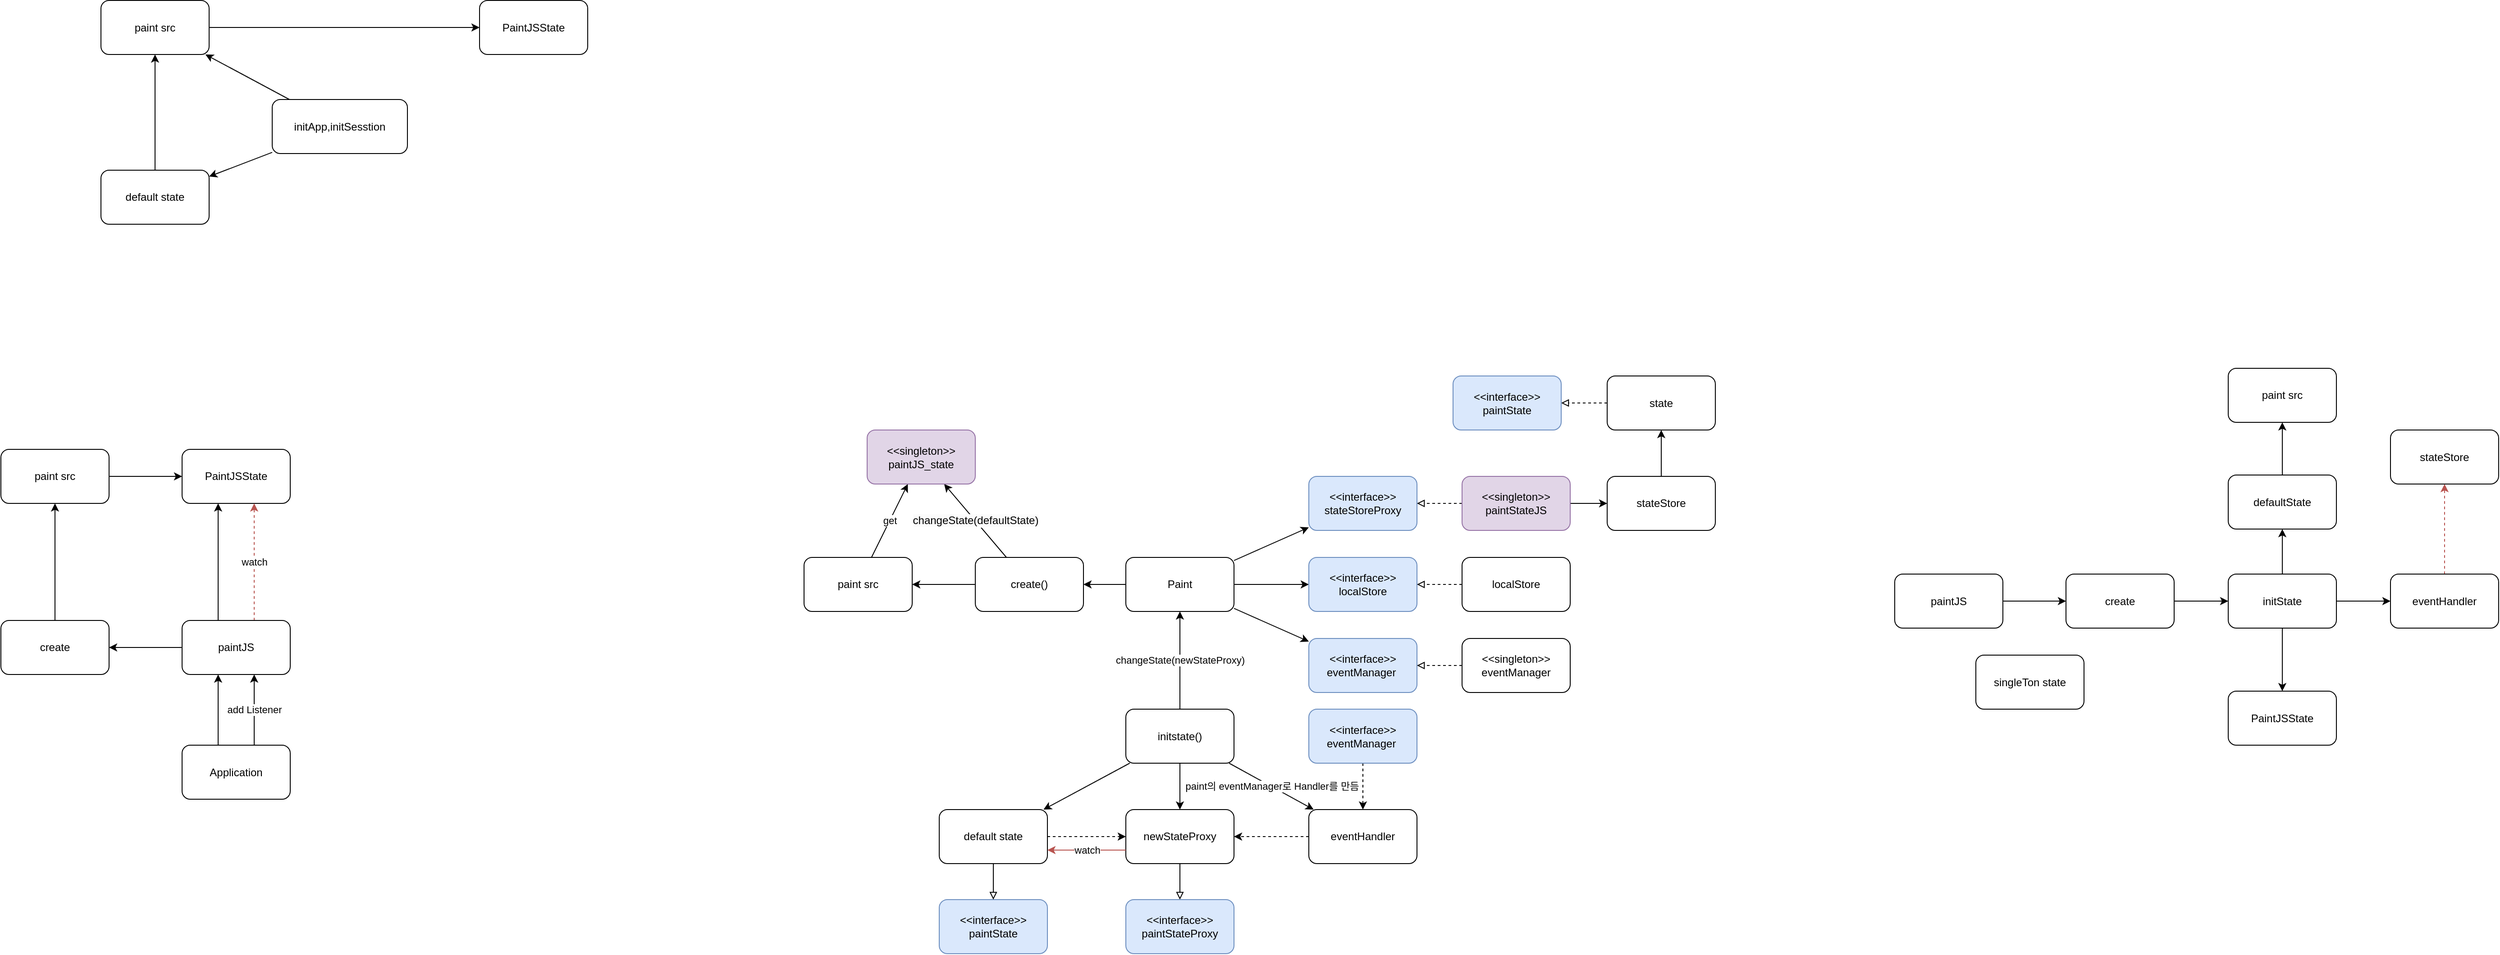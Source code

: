 <mxfile version="25.0.0">
  <diagram name="페이지-1" id="R6UscsuwygDOBOQ2WdLZ">
    <mxGraphModel dx="1783" dy="463" grid="1" gridSize="10" guides="1" tooltips="1" connect="1" arrows="1" fold="1" page="1" pageScale="1" pageWidth="827" pageHeight="1169" math="0" shadow="0">
      <root>
        <mxCell id="0" />
        <mxCell id="1" parent="0" />
        <mxCell id="ijIBmjhym2byQwiykt7W-1" value="PaintJSState" style="rounded=1;whiteSpace=wrap;html=1;" vertex="1" parent="1">
          <mxGeometry x="-340" y="540" width="120" height="60" as="geometry" />
        </mxCell>
        <mxCell id="ijIBmjhym2byQwiykt7W-3" style="edgeStyle=orthogonalEdgeStyle;rounded=0;orthogonalLoop=1;jettySize=auto;html=1;" edge="1" parent="1" source="ijIBmjhym2byQwiykt7W-2" target="ijIBmjhym2byQwiykt7W-1">
          <mxGeometry relative="1" as="geometry" />
        </mxCell>
        <mxCell id="ijIBmjhym2byQwiykt7W-2" value="paint src" style="rounded=1;whiteSpace=wrap;html=1;" vertex="1" parent="1">
          <mxGeometry x="-541" y="540" width="120" height="60" as="geometry" />
        </mxCell>
        <mxCell id="ijIBmjhym2byQwiykt7W-14" style="edgeStyle=orthogonalEdgeStyle;rounded=0;orthogonalLoop=1;jettySize=auto;html=1;" edge="1" parent="1" source="ijIBmjhym2byQwiykt7W-4" target="ijIBmjhym2byQwiykt7W-15">
          <mxGeometry relative="1" as="geometry">
            <mxPoint x="-360.0" y="760" as="targetPoint" />
            <Array as="points">
              <mxPoint x="-300" y="830" />
              <mxPoint x="-300" y="830" />
            </Array>
          </mxGeometry>
        </mxCell>
        <mxCell id="ijIBmjhym2byQwiykt7W-171" value="add Listener" style="edgeStyle=orthogonalEdgeStyle;rounded=0;orthogonalLoop=1;jettySize=auto;html=1;" edge="1" parent="1" source="ijIBmjhym2byQwiykt7W-4" target="ijIBmjhym2byQwiykt7W-15">
          <mxGeometry relative="1" as="geometry">
            <Array as="points">
              <mxPoint x="-260" y="830" />
              <mxPoint x="-260" y="830" />
            </Array>
          </mxGeometry>
        </mxCell>
        <mxCell id="ijIBmjhym2byQwiykt7W-4" value="Application" style="rounded=1;whiteSpace=wrap;html=1;" vertex="1" parent="1">
          <mxGeometry x="-340" y="868.5" width="120" height="60" as="geometry" />
        </mxCell>
        <mxCell id="ijIBmjhym2byQwiykt7W-22" style="edgeStyle=orthogonalEdgeStyle;rounded=0;orthogonalLoop=1;jettySize=auto;html=1;" edge="1" parent="1" source="ijIBmjhym2byQwiykt7W-15" target="ijIBmjhym2byQwiykt7W-1">
          <mxGeometry relative="1" as="geometry">
            <Array as="points">
              <mxPoint x="-300" y="660" />
              <mxPoint x="-300" y="660" />
            </Array>
          </mxGeometry>
        </mxCell>
        <mxCell id="ijIBmjhym2byQwiykt7W-27" style="rounded=0;orthogonalLoop=1;jettySize=auto;html=1;" edge="1" parent="1" source="ijIBmjhym2byQwiykt7W-15" target="ijIBmjhym2byQwiykt7W-25">
          <mxGeometry relative="1" as="geometry" />
        </mxCell>
        <mxCell id="ijIBmjhym2byQwiykt7W-170" value="watch" style="edgeStyle=orthogonalEdgeStyle;rounded=0;orthogonalLoop=1;jettySize=auto;html=1;fillColor=#f8cecc;strokeColor=#b85450;dashed=1;" edge="1" parent="1" source="ijIBmjhym2byQwiykt7W-15" target="ijIBmjhym2byQwiykt7W-1">
          <mxGeometry relative="1" as="geometry">
            <Array as="points">
              <mxPoint x="-260" y="670" />
              <mxPoint x="-260" y="670" />
            </Array>
          </mxGeometry>
        </mxCell>
        <mxCell id="ijIBmjhym2byQwiykt7W-15" value="paintJS" style="rounded=1;whiteSpace=wrap;html=1;" vertex="1" parent="1">
          <mxGeometry x="-340" y="730" width="120" height="60" as="geometry" />
        </mxCell>
        <mxCell id="ijIBmjhym2byQwiykt7W-26" style="rounded=0;orthogonalLoop=1;jettySize=auto;html=1;" edge="1" parent="1" source="ijIBmjhym2byQwiykt7W-25" target="ijIBmjhym2byQwiykt7W-2">
          <mxGeometry relative="1" as="geometry" />
        </mxCell>
        <mxCell id="ijIBmjhym2byQwiykt7W-25" value="create" style="rounded=1;whiteSpace=wrap;html=1;" vertex="1" parent="1">
          <mxGeometry x="-541" y="730" width="120" height="60" as="geometry" />
        </mxCell>
        <mxCell id="ijIBmjhym2byQwiykt7W-40" value="PaintJSState" style="rounded=1;whiteSpace=wrap;html=1;" vertex="1" parent="1">
          <mxGeometry x="-10" y="41.5" width="120" height="60" as="geometry" />
        </mxCell>
        <mxCell id="ijIBmjhym2byQwiykt7W-41" style="edgeStyle=orthogonalEdgeStyle;rounded=0;orthogonalLoop=1;jettySize=auto;html=1;" edge="1" parent="1" source="ijIBmjhym2byQwiykt7W-42" target="ijIBmjhym2byQwiykt7W-40">
          <mxGeometry relative="1" as="geometry" />
        </mxCell>
        <mxCell id="ijIBmjhym2byQwiykt7W-42" value="paint src" style="rounded=1;whiteSpace=wrap;html=1;" vertex="1" parent="1">
          <mxGeometry x="-430" y="41.5" width="120" height="60" as="geometry" />
        </mxCell>
        <mxCell id="ijIBmjhym2byQwiykt7W-43" style="edgeStyle=orthogonalEdgeStyle;rounded=0;orthogonalLoop=1;jettySize=auto;html=1;" edge="1" parent="1" target="ijIBmjhym2byQwiykt7W-42" source="ijIBmjhym2byQwiykt7W-47">
          <mxGeometry relative="1" as="geometry">
            <mxPoint x="-370" y="231.5" as="sourcePoint" />
          </mxGeometry>
        </mxCell>
        <mxCell id="ijIBmjhym2byQwiykt7W-44" style="rounded=0;orthogonalLoop=1;jettySize=auto;html=1;" edge="1" parent="1" source="ijIBmjhym2byQwiykt7W-46" target="ijIBmjhym2byQwiykt7W-42">
          <mxGeometry relative="1" as="geometry" />
        </mxCell>
        <mxCell id="ijIBmjhym2byQwiykt7W-45" style="rounded=0;orthogonalLoop=1;jettySize=auto;html=1;" edge="1" parent="1" source="ijIBmjhym2byQwiykt7W-46" target="ijIBmjhym2byQwiykt7W-47">
          <mxGeometry relative="1" as="geometry">
            <mxPoint x="-310" y="238.5" as="targetPoint" />
          </mxGeometry>
        </mxCell>
        <mxCell id="ijIBmjhym2byQwiykt7W-46" value="initApp,initSesstion" style="rounded=1;whiteSpace=wrap;html=1;" vertex="1" parent="1">
          <mxGeometry x="-240" y="151.5" width="150" height="60" as="geometry" />
        </mxCell>
        <mxCell id="ijIBmjhym2byQwiykt7W-47" value="default state" style="rounded=1;whiteSpace=wrap;html=1;" vertex="1" parent="1">
          <mxGeometry x="-430" y="230" width="120" height="60" as="geometry" />
        </mxCell>
        <mxCell id="ijIBmjhym2byQwiykt7W-56" style="edgeStyle=orthogonalEdgeStyle;rounded=0;orthogonalLoop=1;jettySize=auto;html=1;" edge="1" parent="1" source="ijIBmjhym2byQwiykt7W-48" target="ijIBmjhym2byQwiykt7W-55">
          <mxGeometry relative="1" as="geometry" />
        </mxCell>
        <mxCell id="ijIBmjhym2byQwiykt7W-48" value="create" style="rounded=1;whiteSpace=wrap;html=1;" vertex="1" parent="1">
          <mxGeometry x="1750" y="678.5" width="120" height="60" as="geometry" />
        </mxCell>
        <mxCell id="ijIBmjhym2byQwiykt7W-49" value="PaintJSState" style="rounded=1;whiteSpace=wrap;html=1;" vertex="1" parent="1">
          <mxGeometry x="1930" y="808.5" width="120" height="60" as="geometry" />
        </mxCell>
        <mxCell id="ijIBmjhym2byQwiykt7W-65" style="edgeStyle=orthogonalEdgeStyle;rounded=0;orthogonalLoop=1;jettySize=auto;html=1;fillColor=#f8cecc;strokeColor=#b85450;dashed=1;" edge="1" parent="1" source="ijIBmjhym2byQwiykt7W-51" target="ijIBmjhym2byQwiykt7W-52">
          <mxGeometry relative="1" as="geometry" />
        </mxCell>
        <mxCell id="ijIBmjhym2byQwiykt7W-51" value="eventHandler" style="rounded=1;whiteSpace=wrap;html=1;" vertex="1" parent="1">
          <mxGeometry x="2110" y="678.5" width="120" height="60" as="geometry" />
        </mxCell>
        <mxCell id="ijIBmjhym2byQwiykt7W-52" value="stateStore" style="rounded=1;whiteSpace=wrap;html=1;" vertex="1" parent="1">
          <mxGeometry x="2110" y="518.5" width="120" height="60" as="geometry" />
        </mxCell>
        <mxCell id="ijIBmjhym2byQwiykt7W-54" style="edgeStyle=orthogonalEdgeStyle;rounded=0;orthogonalLoop=1;jettySize=auto;html=1;" edge="1" parent="1" source="ijIBmjhym2byQwiykt7W-53" target="ijIBmjhym2byQwiykt7W-48">
          <mxGeometry relative="1" as="geometry" />
        </mxCell>
        <mxCell id="ijIBmjhym2byQwiykt7W-53" value="paintJS" style="rounded=1;whiteSpace=wrap;html=1;" vertex="1" parent="1">
          <mxGeometry x="1560" y="678.5" width="120" height="60" as="geometry" />
        </mxCell>
        <mxCell id="ijIBmjhym2byQwiykt7W-58" style="edgeStyle=orthogonalEdgeStyle;rounded=0;orthogonalLoop=1;jettySize=auto;html=1;" edge="1" parent="1" source="ijIBmjhym2byQwiykt7W-55" target="ijIBmjhym2byQwiykt7W-57">
          <mxGeometry relative="1" as="geometry" />
        </mxCell>
        <mxCell id="ijIBmjhym2byQwiykt7W-61" style="edgeStyle=orthogonalEdgeStyle;rounded=0;orthogonalLoop=1;jettySize=auto;html=1;" edge="1" parent="1" source="ijIBmjhym2byQwiykt7W-55" target="ijIBmjhym2byQwiykt7W-51">
          <mxGeometry relative="1" as="geometry" />
        </mxCell>
        <mxCell id="ijIBmjhym2byQwiykt7W-63" style="edgeStyle=orthogonalEdgeStyle;rounded=0;orthogonalLoop=1;jettySize=auto;html=1;" edge="1" parent="1" source="ijIBmjhym2byQwiykt7W-55" target="ijIBmjhym2byQwiykt7W-49">
          <mxGeometry relative="1" as="geometry" />
        </mxCell>
        <mxCell id="ijIBmjhym2byQwiykt7W-55" value="initState" style="rounded=1;whiteSpace=wrap;html=1;" vertex="1" parent="1">
          <mxGeometry x="1930" y="678.5" width="120" height="60" as="geometry" />
        </mxCell>
        <mxCell id="ijIBmjhym2byQwiykt7W-60" style="edgeStyle=orthogonalEdgeStyle;rounded=0;orthogonalLoop=1;jettySize=auto;html=1;" edge="1" parent="1" source="ijIBmjhym2byQwiykt7W-57" target="ijIBmjhym2byQwiykt7W-59">
          <mxGeometry relative="1" as="geometry" />
        </mxCell>
        <mxCell id="ijIBmjhym2byQwiykt7W-57" value="defaultState" style="rounded=1;whiteSpace=wrap;html=1;" vertex="1" parent="1">
          <mxGeometry x="1930" y="568.5" width="120" height="60" as="geometry" />
        </mxCell>
        <mxCell id="ijIBmjhym2byQwiykt7W-59" value="paint src" style="rounded=1;whiteSpace=wrap;html=1;" vertex="1" parent="1">
          <mxGeometry x="1930" y="450" width="120" height="60" as="geometry" />
        </mxCell>
        <mxCell id="ijIBmjhym2byQwiykt7W-68" style="rounded=0;orthogonalLoop=1;jettySize=auto;html=1;" edge="1" parent="1" source="ijIBmjhym2byQwiykt7W-66" target="ijIBmjhym2byQwiykt7W-67">
          <mxGeometry relative="1" as="geometry" />
        </mxCell>
        <mxCell id="ijIBmjhym2byQwiykt7W-71" style="rounded=0;orthogonalLoop=1;jettySize=auto;html=1;" edge="1" parent="1" source="ijIBmjhym2byQwiykt7W-66" target="ijIBmjhym2byQwiykt7W-69">
          <mxGeometry relative="1" as="geometry" />
        </mxCell>
        <mxCell id="ijIBmjhym2byQwiykt7W-74" style="rounded=0;orthogonalLoop=1;jettySize=auto;html=1;" edge="1" parent="1" source="ijIBmjhym2byQwiykt7W-66" target="ijIBmjhym2byQwiykt7W-73">
          <mxGeometry relative="1" as="geometry" />
        </mxCell>
        <mxCell id="ijIBmjhym2byQwiykt7W-90" style="edgeStyle=orthogonalEdgeStyle;rounded=0;orthogonalLoop=1;jettySize=auto;html=1;" edge="1" parent="1" source="ijIBmjhym2byQwiykt7W-66" target="ijIBmjhym2byQwiykt7W-89">
          <mxGeometry relative="1" as="geometry" />
        </mxCell>
        <mxCell id="ijIBmjhym2byQwiykt7W-66" value="Paint" style="rounded=1;whiteSpace=wrap;html=1;" vertex="1" parent="1">
          <mxGeometry x="707" y="660" width="120" height="60" as="geometry" />
        </mxCell>
        <mxCell id="ijIBmjhym2byQwiykt7W-67" value="&amp;lt;&amp;lt;interface&amp;gt;&amp;gt;&lt;div&gt;localStore&lt;/div&gt;" style="rounded=1;whiteSpace=wrap;html=1;fillColor=#dae8fc;strokeColor=#6c8ebf;" vertex="1" parent="1">
          <mxGeometry x="910" y="660" width="120" height="60" as="geometry" />
        </mxCell>
        <mxCell id="ijIBmjhym2byQwiykt7W-155" style="rounded=0;orthogonalLoop=1;jettySize=auto;html=1;dashed=1;" edge="1" parent="1" source="ijIBmjhym2byQwiykt7W-156" target="ijIBmjhym2byQwiykt7W-138">
          <mxGeometry relative="1" as="geometry" />
        </mxCell>
        <mxCell id="ijIBmjhym2byQwiykt7W-69" value="&amp;lt;&amp;lt;interface&amp;gt;&amp;gt;&lt;div&gt;eventManager&amp;nbsp;&lt;/div&gt;" style="rounded=1;whiteSpace=wrap;html=1;fillColor=#dae8fc;strokeColor=#6c8ebf;" vertex="1" parent="1">
          <mxGeometry x="910" y="750" width="120" height="60" as="geometry" />
        </mxCell>
        <mxCell id="ijIBmjhym2byQwiykt7W-73" value="&amp;lt;&amp;lt;interface&amp;gt;&amp;gt;&lt;br&gt;stateStoreProxy" style="rounded=1;whiteSpace=wrap;html=1;fillColor=#dae8fc;strokeColor=#6c8ebf;" vertex="1" parent="1">
          <mxGeometry x="910" y="570" width="120" height="60" as="geometry" />
        </mxCell>
        <mxCell id="ijIBmjhym2byQwiykt7W-77" style="edgeStyle=orthogonalEdgeStyle;rounded=0;orthogonalLoop=1;jettySize=auto;html=1;endArrow=block;endFill=0;dashed=1;" edge="1" parent="1" source="ijIBmjhym2byQwiykt7W-76" target="ijIBmjhym2byQwiykt7W-159">
          <mxGeometry relative="1" as="geometry" />
        </mxCell>
        <mxCell id="ijIBmjhym2byQwiykt7W-76" value="&lt;div&gt;state&lt;br&gt;&lt;/div&gt;" style="rounded=1;whiteSpace=wrap;html=1;" vertex="1" parent="1">
          <mxGeometry x="1241" y="458.5" width="120" height="60" as="geometry" />
        </mxCell>
        <mxCell id="ijIBmjhym2byQwiykt7W-79" style="edgeStyle=orthogonalEdgeStyle;rounded=0;orthogonalLoop=1;jettySize=auto;html=1;endArrow=block;endFill=0;dashed=1;" edge="1" parent="1" source="ijIBmjhym2byQwiykt7W-78" target="ijIBmjhym2byQwiykt7W-67">
          <mxGeometry relative="1" as="geometry" />
        </mxCell>
        <mxCell id="ijIBmjhym2byQwiykt7W-78" value="localStore" style="rounded=1;whiteSpace=wrap;html=1;" vertex="1" parent="1">
          <mxGeometry x="1080" y="660" width="120" height="60" as="geometry" />
        </mxCell>
        <mxCell id="ijIBmjhym2byQwiykt7W-81" style="edgeStyle=orthogonalEdgeStyle;rounded=0;orthogonalLoop=1;jettySize=auto;html=1;endArrow=block;endFill=0;dashed=1;" edge="1" parent="1" source="ijIBmjhym2byQwiykt7W-80" target="ijIBmjhym2byQwiykt7W-69">
          <mxGeometry relative="1" as="geometry" />
        </mxCell>
        <mxCell id="ijIBmjhym2byQwiykt7W-80" value="&amp;lt;&amp;lt;singleton&amp;gt;&amp;gt;&lt;div&gt;eventManager&lt;/div&gt;" style="rounded=1;whiteSpace=wrap;html=1;" vertex="1" parent="1">
          <mxGeometry x="1080" y="750" width="120" height="60" as="geometry" />
        </mxCell>
        <mxCell id="ijIBmjhym2byQwiykt7W-82" value="singleTon state" style="rounded=1;whiteSpace=wrap;html=1;" vertex="1" parent="1">
          <mxGeometry x="1650" y="768.5" width="120" height="60" as="geometry" />
        </mxCell>
        <mxCell id="ijIBmjhym2byQwiykt7W-120" value="get" style="rounded=0;orthogonalLoop=1;jettySize=auto;html=1;" edge="1" parent="1" source="ijIBmjhym2byQwiykt7W-88" target="ijIBmjhym2byQwiykt7W-112">
          <mxGeometry relative="1" as="geometry" />
        </mxCell>
        <mxCell id="ijIBmjhym2byQwiykt7W-88" value="paint src" style="rounded=1;whiteSpace=wrap;html=1;" vertex="1" parent="1">
          <mxGeometry x="350" y="660" width="120" height="60" as="geometry" />
        </mxCell>
        <mxCell id="ijIBmjhym2byQwiykt7W-91" style="edgeStyle=orthogonalEdgeStyle;rounded=0;orthogonalLoop=1;jettySize=auto;html=1;" edge="1" parent="1" source="ijIBmjhym2byQwiykt7W-89" target="ijIBmjhym2byQwiykt7W-88">
          <mxGeometry relative="1" as="geometry" />
        </mxCell>
        <mxCell id="ijIBmjhym2byQwiykt7W-115" value="&lt;span style=&quot;font-size: 12px; text-wrap-mode: wrap; background-color: rgb(251, 251, 251);&quot;&gt;changeState(&lt;/span&gt;&lt;span style=&quot;font-size: 12px; text-wrap-mode: wrap; background-color: rgb(251, 251, 251);&quot;&gt;defaultState&lt;/span&gt;&lt;span style=&quot;font-size: 12px; text-wrap-mode: wrap; background-color: rgb(251, 251, 251);&quot;&gt;)&lt;/span&gt;" style="rounded=0;orthogonalLoop=1;jettySize=auto;html=1;" edge="1" parent="1" source="ijIBmjhym2byQwiykt7W-89" target="ijIBmjhym2byQwiykt7W-112">
          <mxGeometry relative="1" as="geometry" />
        </mxCell>
        <mxCell id="ijIBmjhym2byQwiykt7W-89" value="create()" style="rounded=1;whiteSpace=wrap;html=1;" vertex="1" parent="1">
          <mxGeometry x="540" y="660" width="120" height="60" as="geometry" />
        </mxCell>
        <mxCell id="ijIBmjhym2byQwiykt7W-160" style="edgeStyle=orthogonalEdgeStyle;rounded=0;orthogonalLoop=1;jettySize=auto;html=1;dashed=1;endArrow=block;endFill=0;" edge="1" parent="1" source="ijIBmjhym2byQwiykt7W-110" target="ijIBmjhym2byQwiykt7W-73">
          <mxGeometry relative="1" as="geometry" />
        </mxCell>
        <mxCell id="ijIBmjhym2byQwiykt7W-177" style="edgeStyle=orthogonalEdgeStyle;rounded=0;orthogonalLoop=1;jettySize=auto;html=1;" edge="1" parent="1" source="ijIBmjhym2byQwiykt7W-110" target="ijIBmjhym2byQwiykt7W-175">
          <mxGeometry relative="1" as="geometry" />
        </mxCell>
        <mxCell id="ijIBmjhym2byQwiykt7W-110" value="&amp;lt;&amp;lt;singleton&amp;gt;&amp;gt;&lt;br&gt;paintStateJS" style="rounded=1;whiteSpace=wrap;html=1;fillColor=#e1d5e7;strokeColor=#9673a6;" vertex="1" parent="1">
          <mxGeometry x="1080" y="570" width="120" height="60" as="geometry" />
        </mxCell>
        <mxCell id="ijIBmjhym2byQwiykt7W-112" value="&amp;lt;&amp;lt;singleton&amp;gt;&amp;gt;&lt;br&gt;paintJS_state" style="rounded=1;whiteSpace=wrap;html=1;fillColor=#e1d5e7;strokeColor=#9673a6;" vertex="1" parent="1">
          <mxGeometry x="420" y="518.5" width="120" height="60" as="geometry" />
        </mxCell>
        <mxCell id="ijIBmjhym2byQwiykt7W-122" value="changeState(newStateProxy)" style="edgeStyle=orthogonalEdgeStyle;rounded=0;orthogonalLoop=1;jettySize=auto;html=1;" edge="1" parent="1" source="ijIBmjhym2byQwiykt7W-121" target="ijIBmjhym2byQwiykt7W-66">
          <mxGeometry x="0.004" relative="1" as="geometry">
            <mxPoint as="offset" />
          </mxGeometry>
        </mxCell>
        <mxCell id="ijIBmjhym2byQwiykt7W-128" style="rounded=0;orthogonalLoop=1;jettySize=auto;html=1;" edge="1" parent="1" source="ijIBmjhym2byQwiykt7W-121" target="ijIBmjhym2byQwiykt7W-134">
          <mxGeometry relative="1" as="geometry">
            <mxPoint x="670" y="914.029" as="targetPoint" />
          </mxGeometry>
        </mxCell>
        <mxCell id="ijIBmjhym2byQwiykt7W-146" style="rounded=0;orthogonalLoop=1;jettySize=auto;html=1;" edge="1" parent="1" source="ijIBmjhym2byQwiykt7W-121" target="ijIBmjhym2byQwiykt7W-143">
          <mxGeometry relative="1" as="geometry" />
        </mxCell>
        <mxCell id="ijIBmjhym2byQwiykt7W-158" value="paint의 eventManager로 Handler를 만듬" style="rounded=0;orthogonalLoop=1;jettySize=auto;html=1;" edge="1" parent="1" source="ijIBmjhym2byQwiykt7W-121" target="ijIBmjhym2byQwiykt7W-138">
          <mxGeometry relative="1" as="geometry" />
        </mxCell>
        <mxCell id="ijIBmjhym2byQwiykt7W-121" value="initstate()" style="rounded=1;whiteSpace=wrap;html=1;" vertex="1" parent="1">
          <mxGeometry x="707" y="828.5" width="120" height="60" as="geometry" />
        </mxCell>
        <mxCell id="ijIBmjhym2byQwiykt7W-132" value="&amp;lt;&amp;lt;interface&amp;gt;&amp;gt;&lt;br&gt;paintState" style="rounded=1;whiteSpace=wrap;html=1;fillColor=#dae8fc;strokeColor=#6c8ebf;" vertex="1" parent="1">
          <mxGeometry x="500" y="1040" width="120" height="60" as="geometry" />
        </mxCell>
        <mxCell id="ijIBmjhym2byQwiykt7W-133" style="rounded=0;orthogonalLoop=1;jettySize=auto;html=1;endArrow=block;endFill=0;" edge="1" parent="1" source="ijIBmjhym2byQwiykt7W-134" target="ijIBmjhym2byQwiykt7W-132">
          <mxGeometry relative="1" as="geometry">
            <mxPoint x="630" y="1040" as="targetPoint" />
          </mxGeometry>
        </mxCell>
        <mxCell id="ijIBmjhym2byQwiykt7W-153" style="rounded=0;orthogonalLoop=1;jettySize=auto;html=1;dashed=1;" edge="1" parent="1" source="ijIBmjhym2byQwiykt7W-134" target="ijIBmjhym2byQwiykt7W-143">
          <mxGeometry relative="1" as="geometry" />
        </mxCell>
        <mxCell id="ijIBmjhym2byQwiykt7W-134" value="default state" style="rounded=1;whiteSpace=wrap;html=1;" vertex="1" parent="1">
          <mxGeometry x="500" y="940" width="120" height="60" as="geometry" />
        </mxCell>
        <mxCell id="ijIBmjhym2byQwiykt7W-152" style="edgeStyle=orthogonalEdgeStyle;rounded=0;orthogonalLoop=1;jettySize=auto;html=1;dashed=1;" edge="1" parent="1" source="ijIBmjhym2byQwiykt7W-138" target="ijIBmjhym2byQwiykt7W-143">
          <mxGeometry relative="1" as="geometry" />
        </mxCell>
        <mxCell id="ijIBmjhym2byQwiykt7W-138" value="eventHandler" style="rounded=1;whiteSpace=wrap;html=1;" vertex="1" parent="1">
          <mxGeometry x="910" y="940" width="120" height="60" as="geometry" />
        </mxCell>
        <mxCell id="ijIBmjhym2byQwiykt7W-168" style="edgeStyle=orthogonalEdgeStyle;rounded=0;orthogonalLoop=1;jettySize=auto;html=1;endArrow=block;endFill=0;" edge="1" parent="1" source="ijIBmjhym2byQwiykt7W-143" target="ijIBmjhym2byQwiykt7W-161">
          <mxGeometry relative="1" as="geometry" />
        </mxCell>
        <mxCell id="ijIBmjhym2byQwiykt7W-143" value="newStateProxy" style="rounded=1;whiteSpace=wrap;html=1;" vertex="1" parent="1">
          <mxGeometry x="707" y="940" width="120" height="60" as="geometry" />
        </mxCell>
        <mxCell id="ijIBmjhym2byQwiykt7W-154" value="watch" style="edgeStyle=orthogonalEdgeStyle;rounded=0;orthogonalLoop=1;jettySize=auto;html=1;entryX=1;entryY=0.75;entryDx=0;entryDy=0;exitX=0;exitY=0.75;exitDx=0;exitDy=0;fillColor=#f8cecc;strokeColor=#b85450;" edge="1" parent="1" source="ijIBmjhym2byQwiykt7W-143" target="ijIBmjhym2byQwiykt7W-134">
          <mxGeometry relative="1" as="geometry" />
        </mxCell>
        <mxCell id="ijIBmjhym2byQwiykt7W-156" value="&amp;lt;&amp;lt;interface&amp;gt;&amp;gt;&lt;div&gt;eventManager&amp;nbsp;&lt;/div&gt;" style="rounded=1;whiteSpace=wrap;html=1;fillColor=#dae8fc;strokeColor=#6c8ebf;" vertex="1" parent="1">
          <mxGeometry x="910" y="828.5" width="120" height="60" as="geometry" />
        </mxCell>
        <mxCell id="ijIBmjhym2byQwiykt7W-159" value="&amp;lt;&amp;lt;interface&amp;gt;&amp;gt;&lt;br&gt;paintState" style="rounded=1;whiteSpace=wrap;html=1;fillColor=#dae8fc;strokeColor=#6c8ebf;" vertex="1" parent="1">
          <mxGeometry x="1070" y="458.5" width="120" height="60" as="geometry" />
        </mxCell>
        <mxCell id="ijIBmjhym2byQwiykt7W-161" value="&amp;lt;&amp;lt;interface&amp;gt;&amp;gt;&lt;br&gt;paintStateProxy" style="rounded=1;whiteSpace=wrap;html=1;fillColor=#dae8fc;strokeColor=#6c8ebf;" vertex="1" parent="1">
          <mxGeometry x="707" y="1040" width="120" height="60" as="geometry" />
        </mxCell>
        <mxCell id="ijIBmjhym2byQwiykt7W-176" style="edgeStyle=orthogonalEdgeStyle;rounded=0;orthogonalLoop=1;jettySize=auto;html=1;" edge="1" parent="1" source="ijIBmjhym2byQwiykt7W-175" target="ijIBmjhym2byQwiykt7W-76">
          <mxGeometry relative="1" as="geometry" />
        </mxCell>
        <mxCell id="ijIBmjhym2byQwiykt7W-175" value="stateStore" style="rounded=1;whiteSpace=wrap;html=1;" vertex="1" parent="1">
          <mxGeometry x="1241" y="570" width="120" height="60" as="geometry" />
        </mxCell>
      </root>
    </mxGraphModel>
  </diagram>
</mxfile>
